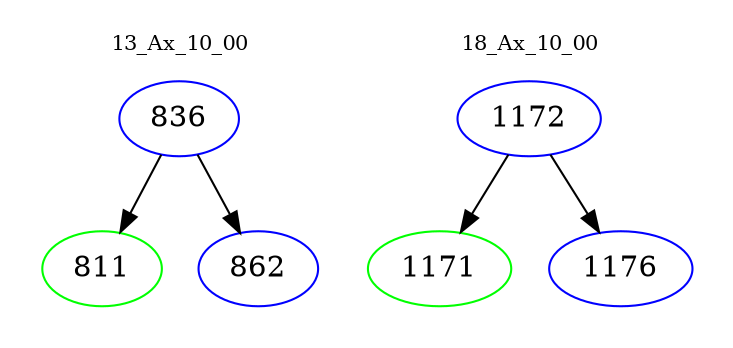 digraph{
subgraph cluster_0 {
color = white
label = "13_Ax_10_00";
fontsize=10;
T0_836 [label="836", color="blue"]
T0_836 -> T0_811 [color="black"]
T0_811 [label="811", color="green"]
T0_836 -> T0_862 [color="black"]
T0_862 [label="862", color="blue"]
}
subgraph cluster_1 {
color = white
label = "18_Ax_10_00";
fontsize=10;
T1_1172 [label="1172", color="blue"]
T1_1172 -> T1_1171 [color="black"]
T1_1171 [label="1171", color="green"]
T1_1172 -> T1_1176 [color="black"]
T1_1176 [label="1176", color="blue"]
}
}
